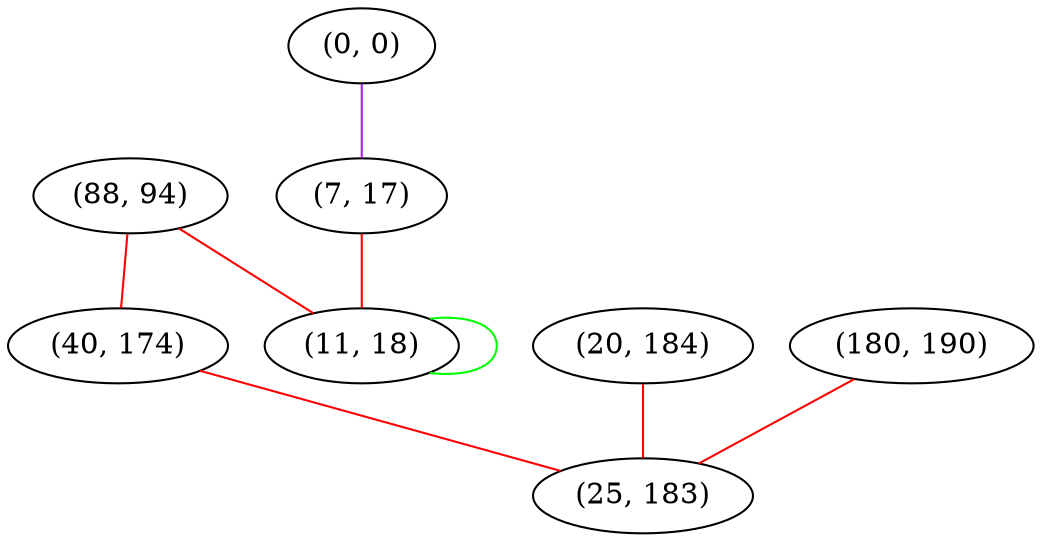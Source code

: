 graph "" {
"(88, 94)";
"(0, 0)";
"(40, 174)";
"(20, 184)";
"(180, 190)";
"(7, 17)";
"(11, 18)";
"(25, 183)";
"(88, 94)" -- "(40, 174)"  [color=red, key=0, weight=1];
"(88, 94)" -- "(11, 18)"  [color=red, key=0, weight=1];
"(0, 0)" -- "(7, 17)"  [color=purple, key=0, weight=4];
"(40, 174)" -- "(25, 183)"  [color=red, key=0, weight=1];
"(20, 184)" -- "(25, 183)"  [color=red, key=0, weight=1];
"(180, 190)" -- "(25, 183)"  [color=red, key=0, weight=1];
"(7, 17)" -- "(11, 18)"  [color=red, key=0, weight=1];
"(11, 18)" -- "(11, 18)"  [color=green, key=0, weight=2];
}
